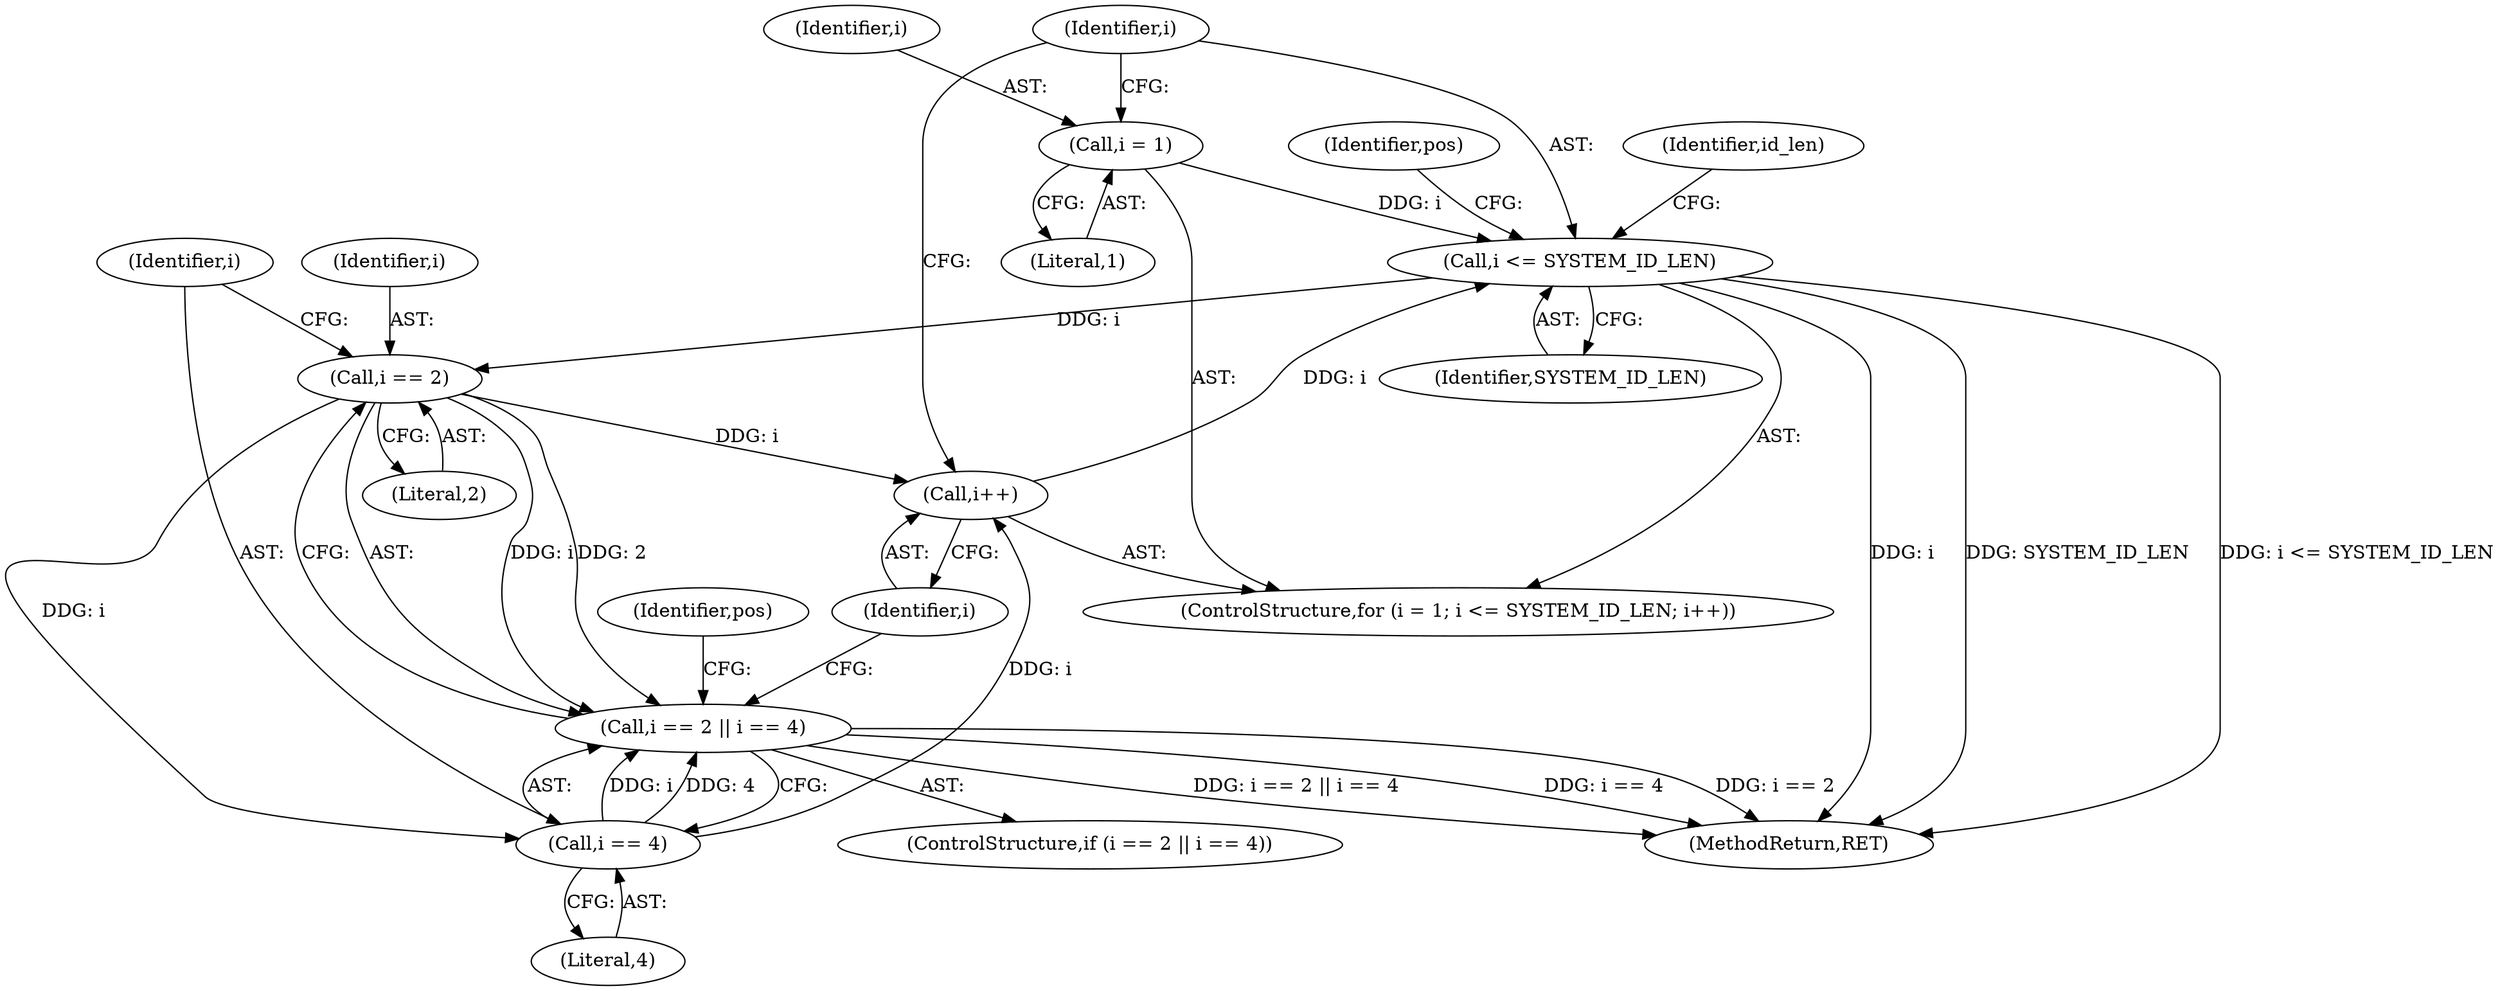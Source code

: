 digraph "1_tcpdump_571a6f33f47e7a2394fa08f925e534135c29cf1e@del" {
"1000114" [label="(Call,i <= SYSTEM_ID_LEN)"];
"1000117" [label="(Call,i++)"];
"1000141" [label="(Call,i == 4)"];
"1000138" [label="(Call,i == 2)"];
"1000114" [label="(Call,i <= SYSTEM_ID_LEN)"];
"1000111" [label="(Call,i = 1)"];
"1000137" [label="(Call,i == 2 || i == 4)"];
"1000187" [label="(MethodReturn,RET)"];
"1000111" [label="(Call,i = 1)"];
"1000110" [label="(ControlStructure,for (i = 1; i <= SYSTEM_ID_LEN; i++))"];
"1000115" [label="(Identifier,i)"];
"1000112" [label="(Identifier,i)"];
"1000121" [label="(Identifier,pos)"];
"1000138" [label="(Call,i == 2)"];
"1000114" [label="(Call,i <= SYSTEM_ID_LEN)"];
"1000140" [label="(Literal,2)"];
"1000151" [label="(Identifier,id_len)"];
"1000147" [label="(Identifier,pos)"];
"1000136" [label="(ControlStructure,if (i == 2 || i == 4))"];
"1000137" [label="(Call,i == 2 || i == 4)"];
"1000116" [label="(Identifier,SYSTEM_ID_LEN)"];
"1000141" [label="(Call,i == 4)"];
"1000142" [label="(Identifier,i)"];
"1000118" [label="(Identifier,i)"];
"1000139" [label="(Identifier,i)"];
"1000113" [label="(Literal,1)"];
"1000143" [label="(Literal,4)"];
"1000117" [label="(Call,i++)"];
"1000114" -> "1000110"  [label="AST: "];
"1000114" -> "1000116"  [label="CFG: "];
"1000115" -> "1000114"  [label="AST: "];
"1000116" -> "1000114"  [label="AST: "];
"1000121" -> "1000114"  [label="CFG: "];
"1000151" -> "1000114"  [label="CFG: "];
"1000114" -> "1000187"  [label="DDG: i <= SYSTEM_ID_LEN"];
"1000114" -> "1000187"  [label="DDG: i"];
"1000114" -> "1000187"  [label="DDG: SYSTEM_ID_LEN"];
"1000117" -> "1000114"  [label="DDG: i"];
"1000111" -> "1000114"  [label="DDG: i"];
"1000114" -> "1000138"  [label="DDG: i"];
"1000117" -> "1000110"  [label="AST: "];
"1000117" -> "1000118"  [label="CFG: "];
"1000118" -> "1000117"  [label="AST: "];
"1000115" -> "1000117"  [label="CFG: "];
"1000141" -> "1000117"  [label="DDG: i"];
"1000138" -> "1000117"  [label="DDG: i"];
"1000141" -> "1000137"  [label="AST: "];
"1000141" -> "1000143"  [label="CFG: "];
"1000142" -> "1000141"  [label="AST: "];
"1000143" -> "1000141"  [label="AST: "];
"1000137" -> "1000141"  [label="CFG: "];
"1000141" -> "1000137"  [label="DDG: i"];
"1000141" -> "1000137"  [label="DDG: 4"];
"1000138" -> "1000141"  [label="DDG: i"];
"1000138" -> "1000137"  [label="AST: "];
"1000138" -> "1000140"  [label="CFG: "];
"1000139" -> "1000138"  [label="AST: "];
"1000140" -> "1000138"  [label="AST: "];
"1000142" -> "1000138"  [label="CFG: "];
"1000137" -> "1000138"  [label="CFG: "];
"1000138" -> "1000137"  [label="DDG: i"];
"1000138" -> "1000137"  [label="DDG: 2"];
"1000111" -> "1000110"  [label="AST: "];
"1000111" -> "1000113"  [label="CFG: "];
"1000112" -> "1000111"  [label="AST: "];
"1000113" -> "1000111"  [label="AST: "];
"1000115" -> "1000111"  [label="CFG: "];
"1000137" -> "1000136"  [label="AST: "];
"1000147" -> "1000137"  [label="CFG: "];
"1000118" -> "1000137"  [label="CFG: "];
"1000137" -> "1000187"  [label="DDG: i == 4"];
"1000137" -> "1000187"  [label="DDG: i == 2"];
"1000137" -> "1000187"  [label="DDG: i == 2 || i == 4"];
}
